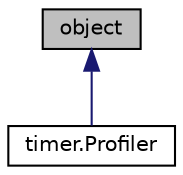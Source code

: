 digraph "object"
{
  edge [fontname="Helvetica",fontsize="10",labelfontname="Helvetica",labelfontsize="10"];
  node [fontname="Helvetica",fontsize="10",shape=record];
  Node1 [label="object",height=0.2,width=0.4,color="black", fillcolor="grey75", style="filled" fontcolor="black"];
  Node1 -> Node2 [dir="back",color="midnightblue",fontsize="10",style="solid",fontname="Helvetica"];
  Node2 [label="timer.Profiler",height=0.2,width=0.4,color="black", fillcolor="white", style="filled",URL="$d2/ddb/classtimer_1_1Profiler.html",tooltip="Класс позволяет засекать время выполнения блока кода "];
}
